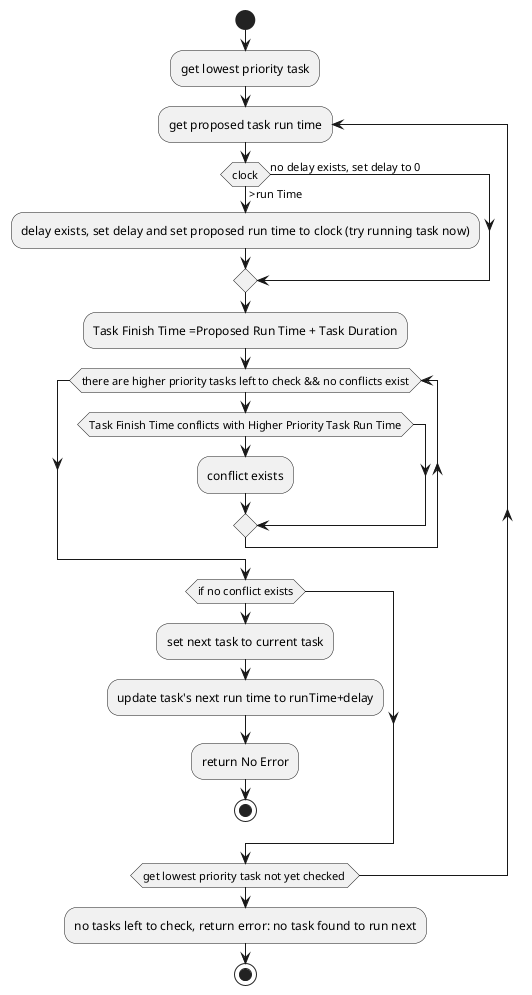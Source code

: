 @startuml
start

:get lowest priority task;
repeat :get proposed task run time;
  if (clock) is (>run Time) then
   :delay exists, set delay and set proposed run time to clock (try running task now);
  else (no delay exists, set delay to 0)
  endif

  :Task Finish Time =Proposed Run Time + Task Duration;
  while (there are higher priority tasks left to check && no conflicts exist)
  if (Task Finish Time conflicts with Higher Priority Task Run Time) then
   :conflict exists;
  endif
  
  endwhile;

  if (if no conflict exists) then
   :set next task to current task;
   :update task's next run time to runTime+delay;
   :return No Error;
   stop
  endif

repeat while (get lowest priority task not yet checked )
:no tasks left to check, return error: no task found to run next;
stop
@enduml